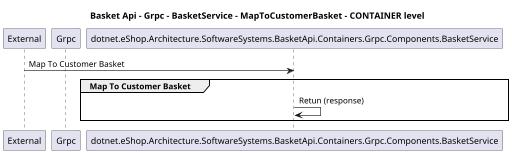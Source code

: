 @startuml
skinparam dpi 60

title Basket Api - Grpc - BasketService - MapToCustomerBasket - CONTAINER level

participant "External" as C4InterFlow.Utils.ExternalSystem
participant "Grpc" as dotnet.eShop.Architecture.SoftwareSystems.BasketApi.Containers.Grpc

C4InterFlow.Utils.ExternalSystem -> dotnet.eShop.Architecture.SoftwareSystems.BasketApi.Containers.Grpc.Components.BasketService : Map To Customer Basket
group Map To Customer Basket
dotnet.eShop.Architecture.SoftwareSystems.BasketApi.Containers.Grpc.Components.BasketService -> dotnet.eShop.Architecture.SoftwareSystems.BasketApi.Containers.Grpc.Components.BasketService : Retun (response)
end


@enduml
